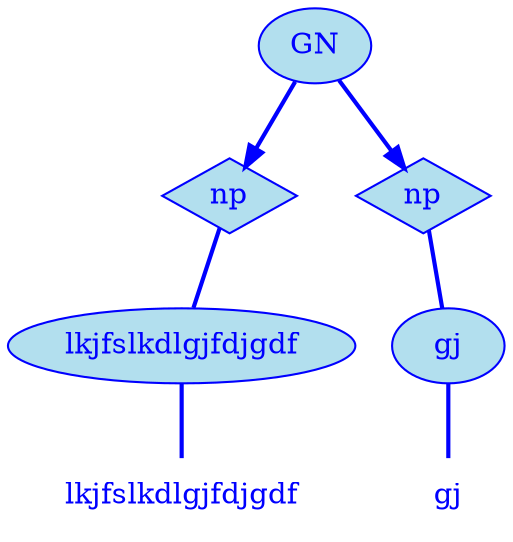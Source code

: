 digraph g {
	graph [bb="0,0,234,252"];
	node [label="\N"];
	graph [_draw_="c 5 -white C 5 -white P 4 0 0 0 252 234 252 234 0 ",
		xdotversion="1.2"];
	"mc1s1_t1#token84" [label=lkjfslkdlgjfdjgdf, shape=plaintext, fillcolor=lightblue2, fontcolor=blue, pos="81,18", width="1.61", height="0.50", _ldraw_="F 14.000000 11 -Times-Roman c 4 -blue T 81 13 0 101 17 -lkjfslkdlgjfdjgdf "];
	"mc1s1_W1#wordmc1s1_t1#token" [label=lkjfslkdlgjfdjgdf, shape=ellipse, fillcolor=lightblue2, fontcolor=blue, pos="81,90", width="2.25", height="0.50", color=blue, style=filled, _draw_="S 6 -filled c 4 -blue C 10 -lightblue2 E 81 90 81 18 ", _ldraw_="F 14.000000 11 -Times-Roman c 4 -blue T 81 85 0 101 17 -lkjfslkdlgjfdjgdf "];
	"mc1s1_P13#pos" [label=np, shape=diamond, fillcolor=lightblue2, fontcolor=blue, pos="108,162", width="0.75", height="0.50", color=blue, style=filled, _draw_="S 6 -filled c 4 -blue C 10 -lightblue2 P 4 108 180 81 162 108 144 135 162 ", _ldraw_="F 14.000000 11 -Times-Roman c 4 -blue T 108 157 0 17 2 -np "];
	"mc1s1_t3#token87" [label=gj, shape=plaintext, fillcolor=lightblue2, fontcolor=blue, pos="207,18", width="0.75", height="0.50", _ldraw_="F 14.000000 11 -Times-Roman c 4 -blue T 207 13 0 12 2 -gj "];
	"mc1s1_W2#wordmc1s1_t3#token" [label=gj, shape=ellipse, fillcolor=lightblue2, fontcolor=blue, pos="207,90", width="0.75", height="0.50", color=blue, style=filled, _draw_="S 6 -filled c 4 -blue C 10 -lightblue2 E 207 90 27 18 ", _ldraw_="F 14.000000 11 -Times-Roman c 4 -blue T 207 85 0 12 2 -gj "];
	"mc1s1_P38#pos" [label=np, shape=diamond, fillcolor=lightblue2, fontcolor=blue, pos="193,162", width="0.75", height="0.50", color=blue, style=filled, _draw_="S 6 -filled c 4 -blue C 10 -lightblue2 P 4 193 180 166 162 193 144 220 162 ", _ldraw_="F 14.000000 11 -Times-Roman c 4 -blue T 193 157 0 17 2 -np "];
	"mc1s1_chk0#chunk" [label=GN, fillcolor=lightblue2, fontcolor=blue, pos="150,234", width="0.75", height="0.50", color=blue, style=filled, arrowhead=doubleoctagon, _draw_="S 6 -filled c 4 -blue C 10 -lightblue2 E 150 234 27 18 ", _ldraw_="F 14.000000 11 -Times-Roman c 4 -blue T 150 229 0 22 2 -GN "];
	"mc1s1_W1#wordmc1s1_t1#token" -> "mc1s1_t1#token84" [arrowhead=none, color=blue, fontcolor=blue, style=bold, minlen=1, pos="81,72 81,61 81,47 81,36", _draw_="S 4 -bold c 4 -blue B 4 81 72 81 61 81 47 81 36 "];
	"mc1s1_P13#pos" -> "mc1s1_W1#wordmc1s1_t1#token" [arrowhead=none, color=blue, fontcolor=blue, style=bold, minlen=1, pos="103,147 99,136 93,120 88,108", _draw_="S 4 -bold c 4 -blue B 4 103 147 99 136 93 120 88 108 "];
	"mc1s1_W2#wordmc1s1_t3#token" -> "mc1s1_t3#token87" [arrowhead=none, color=blue, fontcolor=blue, style=bold, minlen=1, pos="207,72 207,61 207,47 207,36", _draw_="S 4 -bold c 4 -blue B 4 207 72 207 61 207 47 207 36 "];
	"mc1s1_P38#pos" -> "mc1s1_W2#wordmc1s1_t3#token" [arrowhead=none, color=blue, fontcolor=blue, style=bold, minlen=1, pos="196,146 198,135 201,120 203,108", _draw_="S 4 -bold c 4 -blue B 4 196 146 198 135 201 120 203 108 "];
	"mc1s1_chk0#chunk" -> "mc1s1_P13#pos" [color=blue, fontcolor=blue, style=bold, minlen=1, pos="e,116,175 140,217 135,207 127,194 121,184", shape=normal, _draw_="S 4 -bold c 4 -blue B 4 140 217 135 207 127 194 121 184 ", _hdraw_="S 5 -solid S 15 -setlinewidth(1) c 4 -blue C 4 -blue P 3 124 182 116 175 118 185 "];
	"mc1s1_chk0#chunk" -> "mc1s1_P38#pos" [color=blue, fontcolor=blue, style=bold, minlen=1, pos="e,185,175 160,217 166,207 174,194 180,184", shape=normal, _draw_="S 4 -bold c 4 -blue B 4 160 217 166 207 174 194 180 184 ", _hdraw_="S 5 -solid S 15 -setlinewidth(1) c 4 -blue C 4 -blue P 3 183 185 185 175 177 182 "];
}

